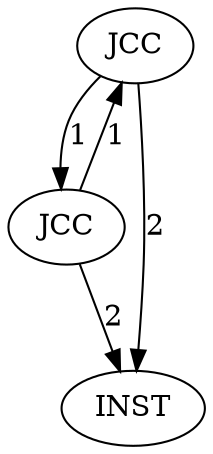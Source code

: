Digraph G {
"A" [label = "JCC" , options="root"]
"B" [label = "JCC"]
"C" [label = "INST"]
"A" -> "B" [label = "1"]
"A" -> "C" [label = "2"]
"B" -> "A" [label = "1"]
"B" -> "C" [label = "2"]
}
